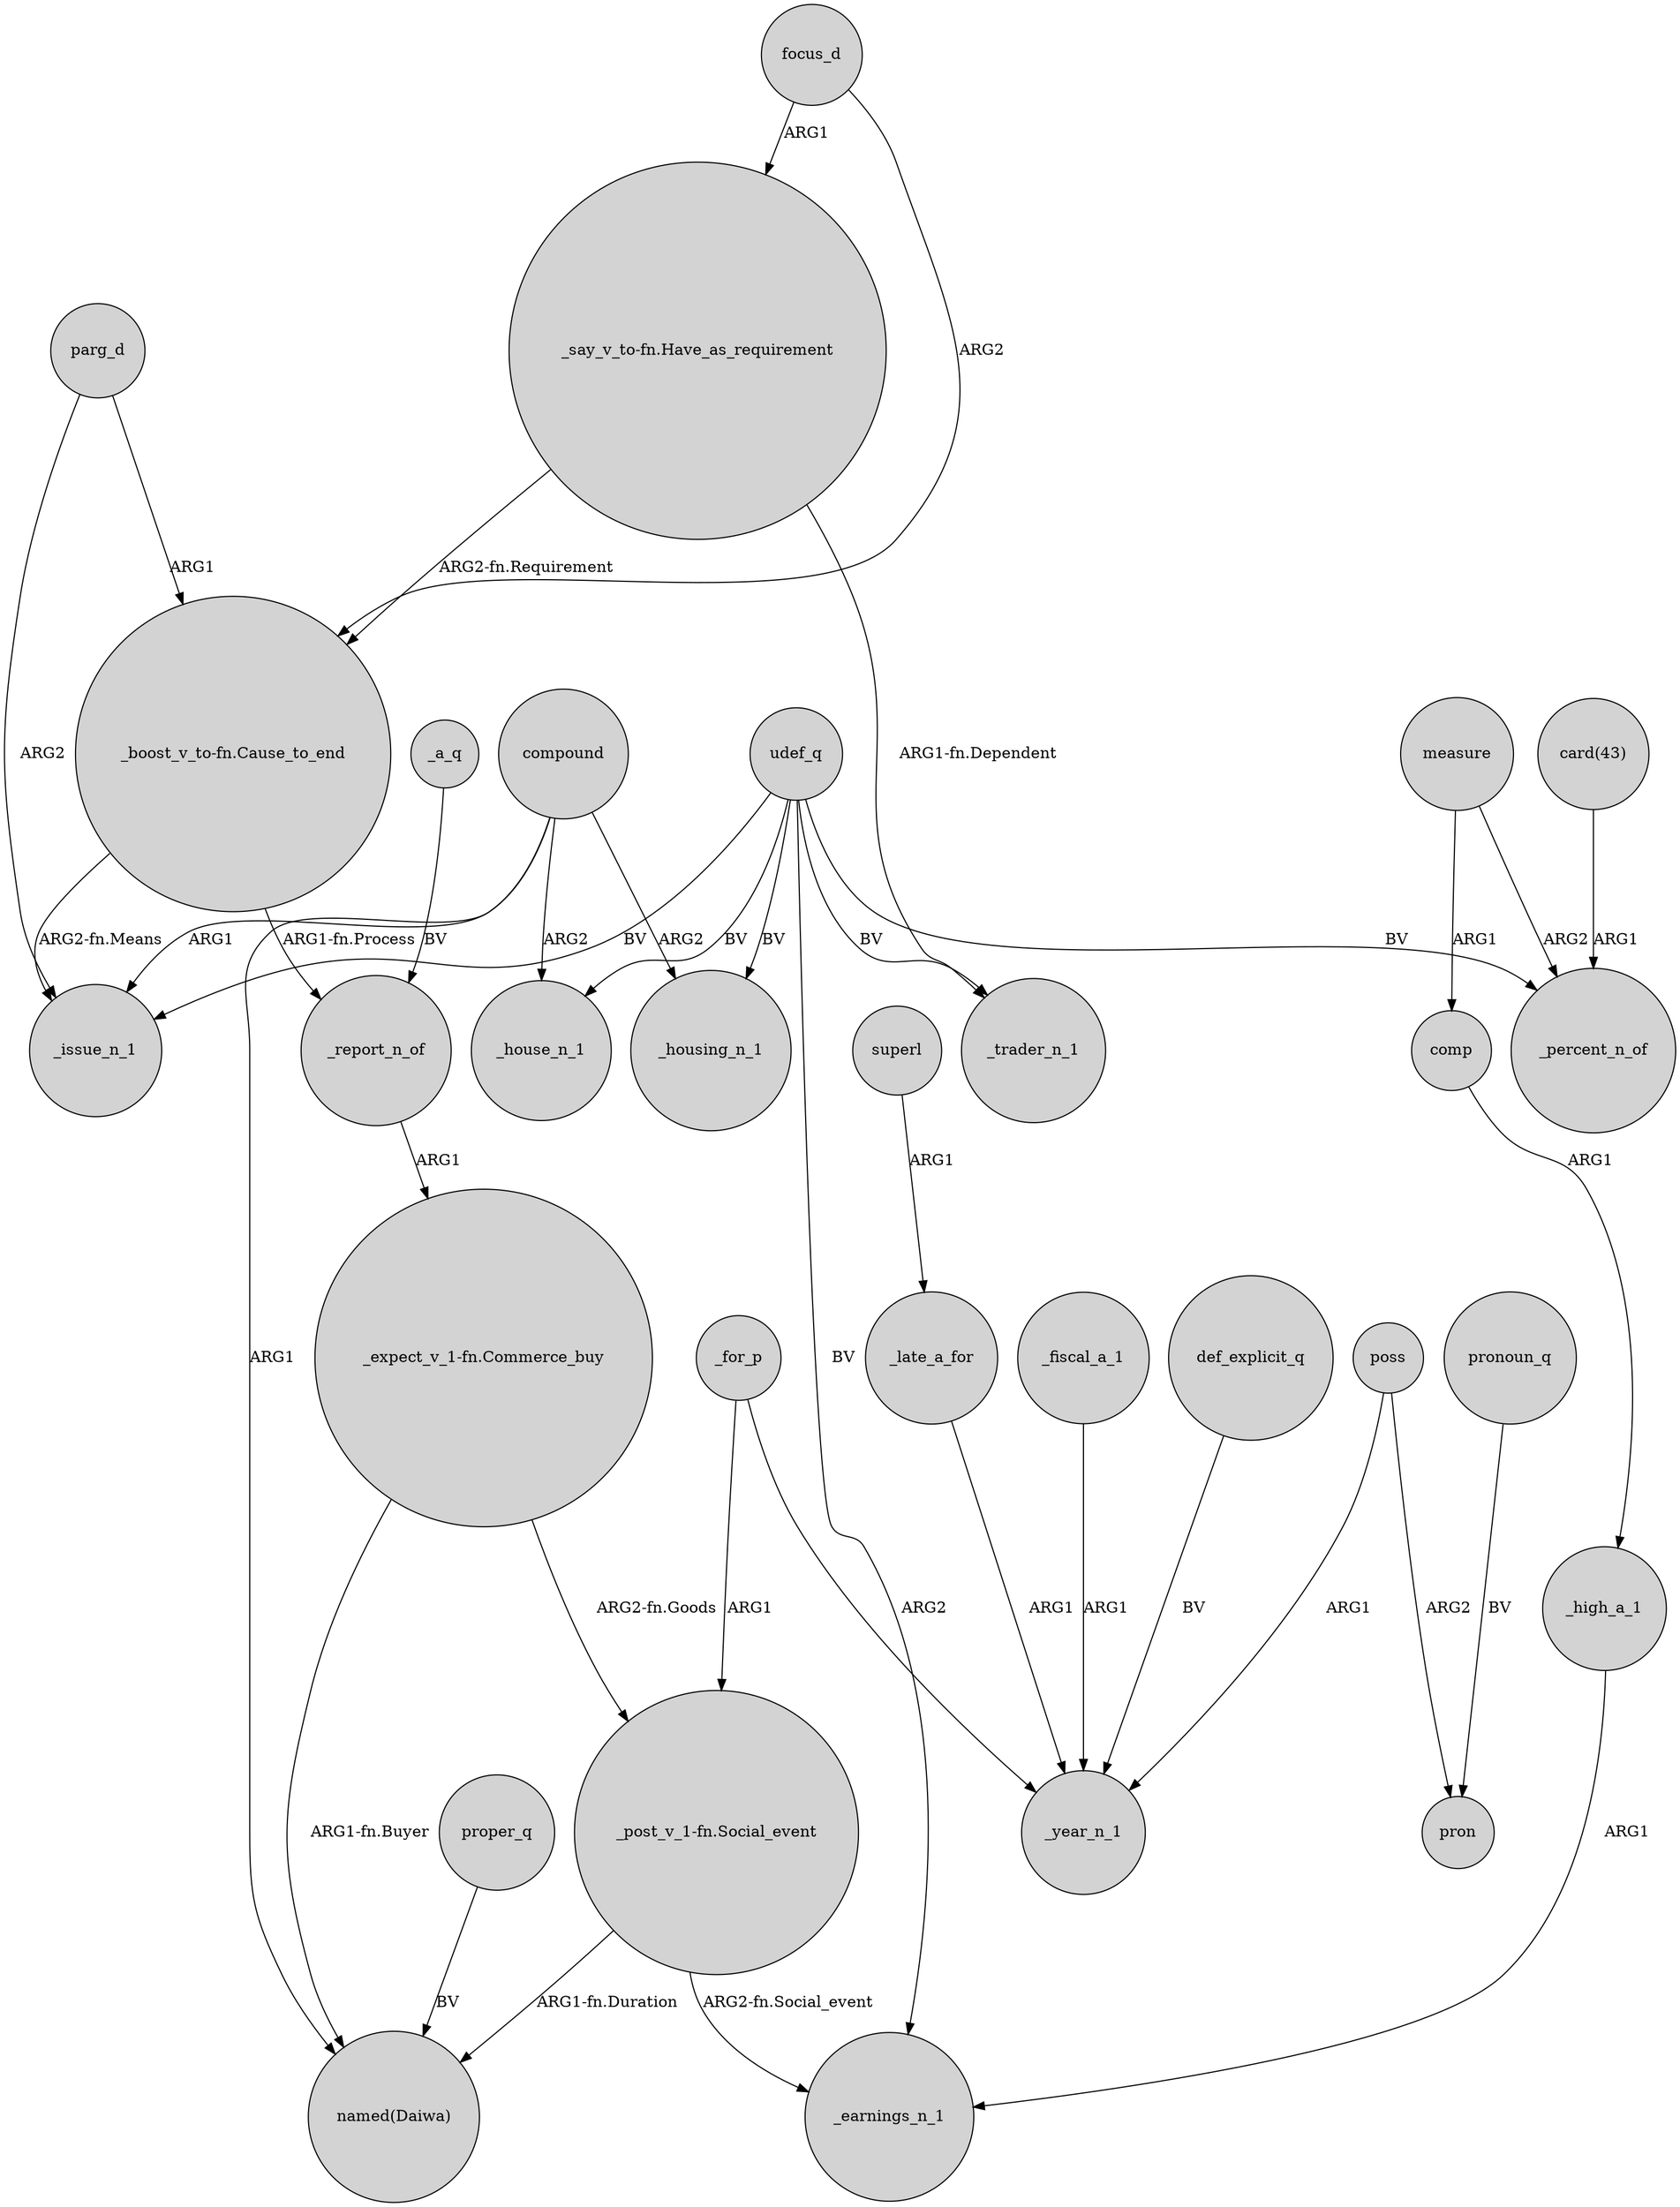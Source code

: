 digraph {
	node [shape=circle style=filled]
	_report_n_of -> "_expect_v_1-fn.Commerce_buy" [label=ARG1]
	measure -> _percent_n_of [label=ARG2]
	compound -> _housing_n_1 [label=ARG2]
	_fiscal_a_1 -> _year_n_1 [label=ARG1]
	focus_d -> "_say_v_to-fn.Have_as_requirement" [label=ARG1]
	superl -> _late_a_for [label=ARG1]
	_high_a_1 -> _earnings_n_1 [label=ARG1]
	focus_d -> "_boost_v_to-fn.Cause_to_end" [label=ARG2]
	"card(43)" -> _percent_n_of [label=ARG1]
	udef_q -> _house_n_1 [label=BV]
	_late_a_for -> _year_n_1 [label=ARG1]
	def_explicit_q -> _year_n_1 [label=BV]
	pronoun_q -> pron [label=BV]
	udef_q -> _trader_n_1 [label=BV]
	poss -> pron [label=ARG2]
	"_boost_v_to-fn.Cause_to_end" -> _report_n_of [label="ARG1-fn.Process"]
	_a_q -> _report_n_of [label=BV]
	compound -> "named(Daiwa)" [label=ARG1]
	udef_q -> _earnings_n_1 [label=BV]
	udef_q -> _percent_n_of [label=BV]
	comp -> _high_a_1 [label=ARG1]
	_for_p -> "_post_v_1-fn.Social_event" [label=ARG1]
	measure -> comp [label=ARG1]
	poss -> _year_n_1 [label=ARG1]
	"_say_v_to-fn.Have_as_requirement" -> "_boost_v_to-fn.Cause_to_end" [label="ARG2-fn.Requirement"]
	udef_q -> _issue_n_1 [label=BV]
	"_expect_v_1-fn.Commerce_buy" -> "_post_v_1-fn.Social_event" [label="ARG2-fn.Goods"]
	proper_q -> "named(Daiwa)" [label=BV]
	parg_d -> _issue_n_1 [label=ARG2]
	"_say_v_to-fn.Have_as_requirement" -> _trader_n_1 [label="ARG1-fn.Dependent"]
	"_expect_v_1-fn.Commerce_buy" -> "named(Daiwa)" [label="ARG1-fn.Buyer"]
	_for_p -> _year_n_1 [label=ARG2]
	"_post_v_1-fn.Social_event" -> _earnings_n_1 [label="ARG2-fn.Social_event"]
	parg_d -> "_boost_v_to-fn.Cause_to_end" [label=ARG1]
	compound -> _house_n_1 [label=ARG2]
	compound -> _issue_n_1 [label=ARG1]
	"_boost_v_to-fn.Cause_to_end" -> _issue_n_1 [label="ARG2-fn.Means"]
	udef_q -> _housing_n_1 [label=BV]
	"_post_v_1-fn.Social_event" -> "named(Daiwa)" [label="ARG1-fn.Duration"]
}
